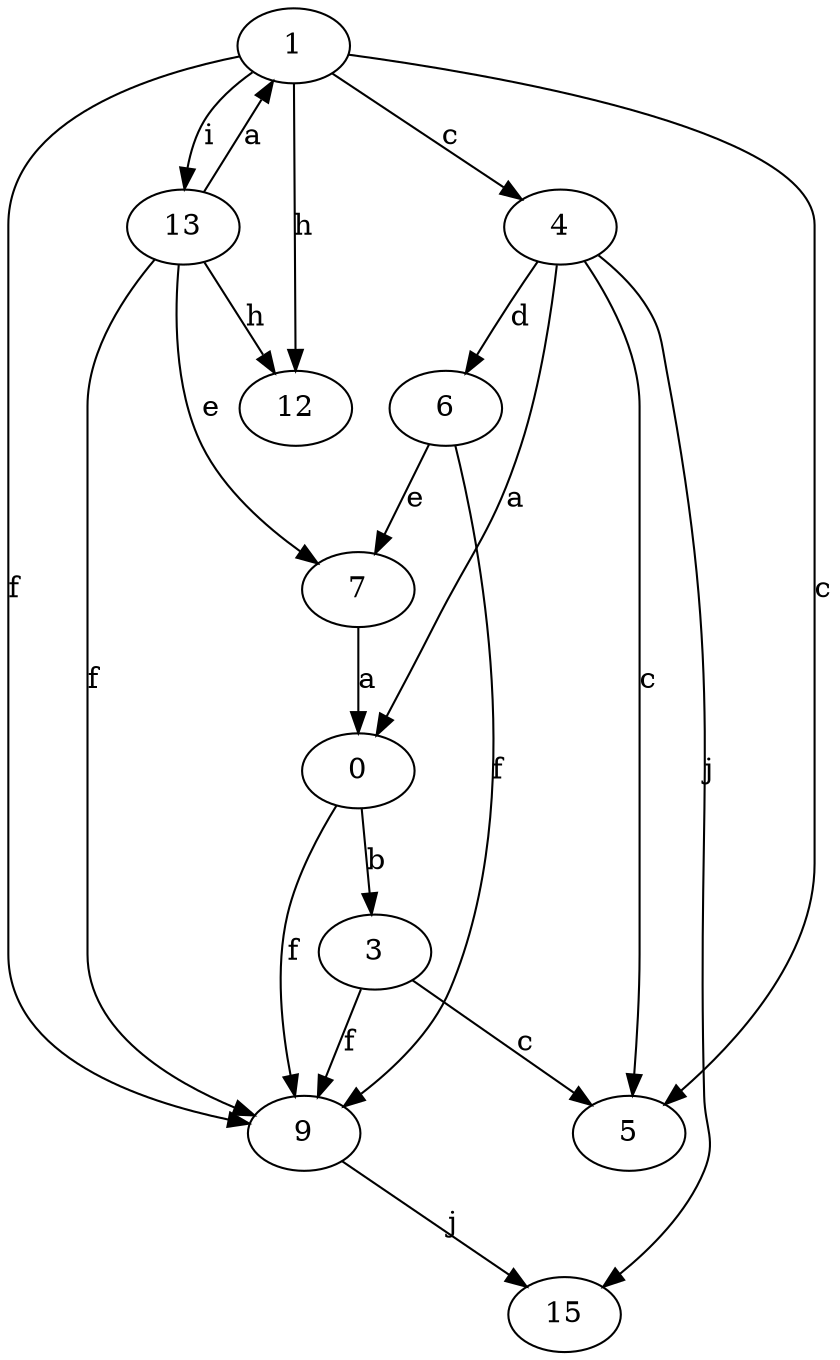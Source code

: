 strict digraph  {
0;
1;
3;
4;
5;
6;
7;
9;
12;
13;
15;
0 -> 3  [label=b];
0 -> 9  [label=f];
1 -> 4  [label=c];
1 -> 5  [label=c];
1 -> 9  [label=f];
1 -> 12  [label=h];
1 -> 13  [label=i];
3 -> 5  [label=c];
3 -> 9  [label=f];
4 -> 0  [label=a];
4 -> 5  [label=c];
4 -> 6  [label=d];
4 -> 15  [label=j];
6 -> 7  [label=e];
6 -> 9  [label=f];
7 -> 0  [label=a];
9 -> 15  [label=j];
13 -> 1  [label=a];
13 -> 7  [label=e];
13 -> 9  [label=f];
13 -> 12  [label=h];
}
